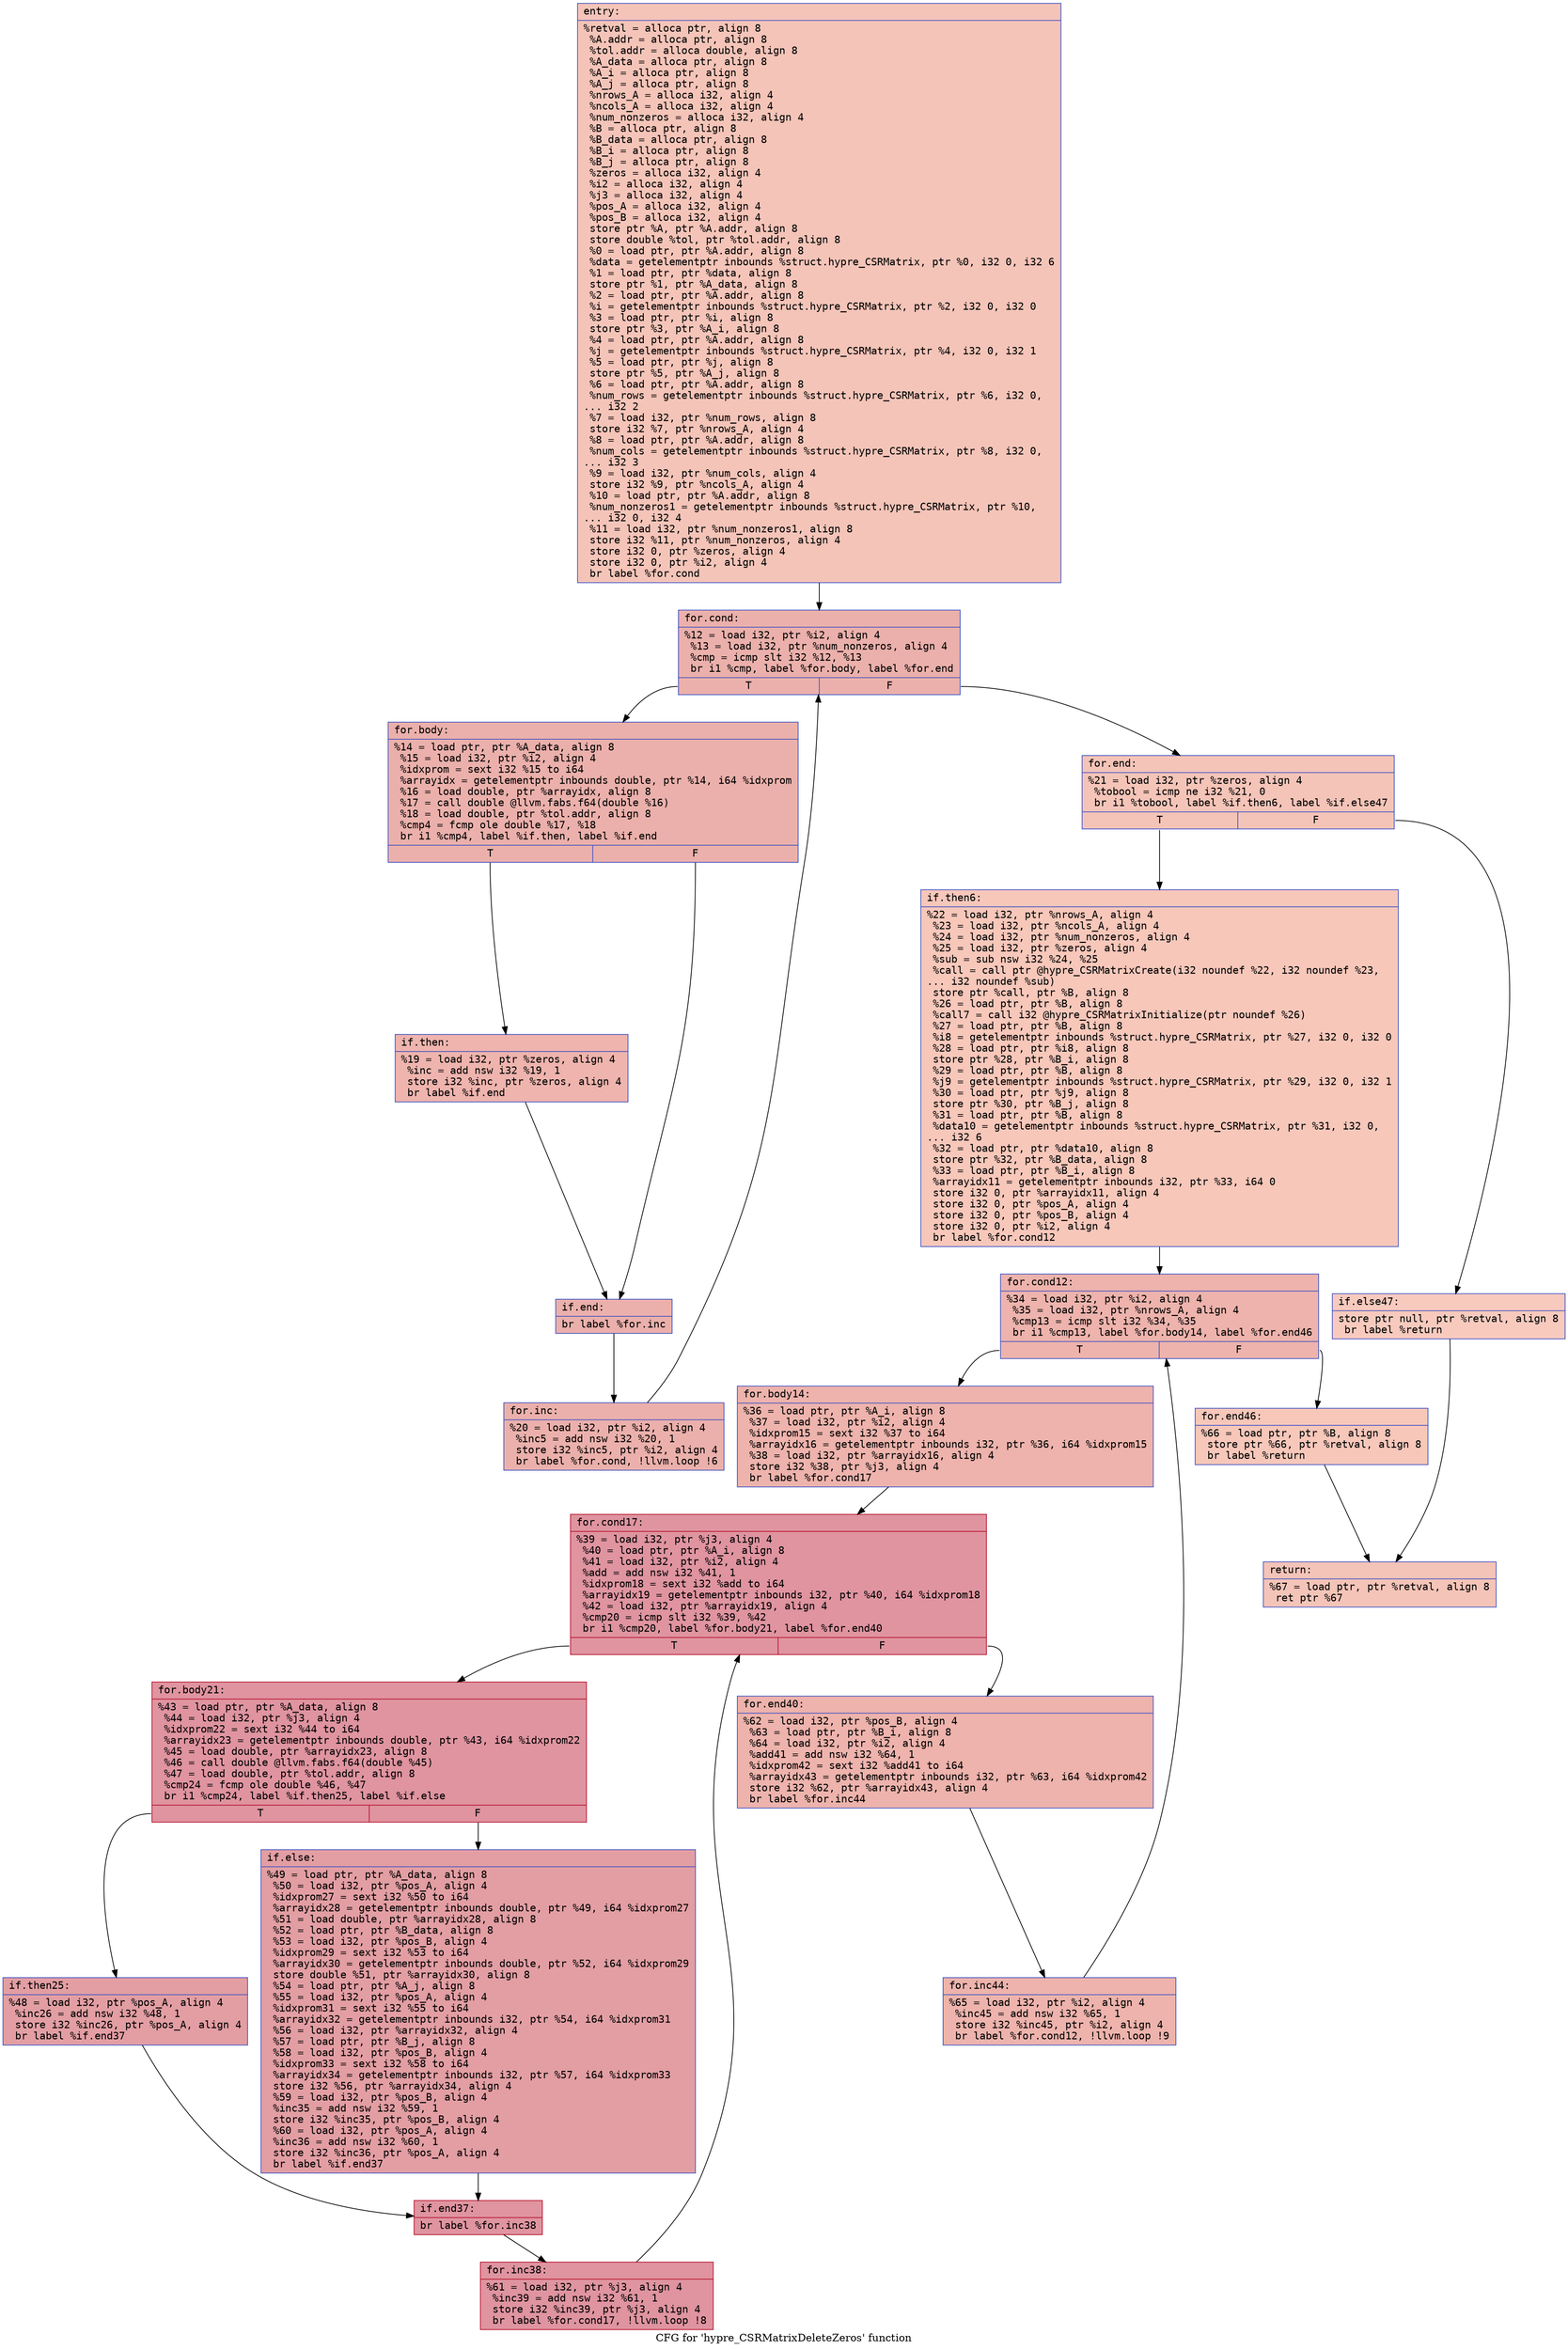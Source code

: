 digraph "CFG for 'hypre_CSRMatrixDeleteZeros' function" {
	label="CFG for 'hypre_CSRMatrixDeleteZeros' function";

	Node0x55ab6f2dba60 [shape=record,color="#3d50c3ff", style=filled, fillcolor="#e97a5f70" fontname="Courier",label="{entry:\l|  %retval = alloca ptr, align 8\l  %A.addr = alloca ptr, align 8\l  %tol.addr = alloca double, align 8\l  %A_data = alloca ptr, align 8\l  %A_i = alloca ptr, align 8\l  %A_j = alloca ptr, align 8\l  %nrows_A = alloca i32, align 4\l  %ncols_A = alloca i32, align 4\l  %num_nonzeros = alloca i32, align 4\l  %B = alloca ptr, align 8\l  %B_data = alloca ptr, align 8\l  %B_i = alloca ptr, align 8\l  %B_j = alloca ptr, align 8\l  %zeros = alloca i32, align 4\l  %i2 = alloca i32, align 4\l  %j3 = alloca i32, align 4\l  %pos_A = alloca i32, align 4\l  %pos_B = alloca i32, align 4\l  store ptr %A, ptr %A.addr, align 8\l  store double %tol, ptr %tol.addr, align 8\l  %0 = load ptr, ptr %A.addr, align 8\l  %data = getelementptr inbounds %struct.hypre_CSRMatrix, ptr %0, i32 0, i32 6\l  %1 = load ptr, ptr %data, align 8\l  store ptr %1, ptr %A_data, align 8\l  %2 = load ptr, ptr %A.addr, align 8\l  %i = getelementptr inbounds %struct.hypre_CSRMatrix, ptr %2, i32 0, i32 0\l  %3 = load ptr, ptr %i, align 8\l  store ptr %3, ptr %A_i, align 8\l  %4 = load ptr, ptr %A.addr, align 8\l  %j = getelementptr inbounds %struct.hypre_CSRMatrix, ptr %4, i32 0, i32 1\l  %5 = load ptr, ptr %j, align 8\l  store ptr %5, ptr %A_j, align 8\l  %6 = load ptr, ptr %A.addr, align 8\l  %num_rows = getelementptr inbounds %struct.hypre_CSRMatrix, ptr %6, i32 0,\l... i32 2\l  %7 = load i32, ptr %num_rows, align 8\l  store i32 %7, ptr %nrows_A, align 4\l  %8 = load ptr, ptr %A.addr, align 8\l  %num_cols = getelementptr inbounds %struct.hypre_CSRMatrix, ptr %8, i32 0,\l... i32 3\l  %9 = load i32, ptr %num_cols, align 4\l  store i32 %9, ptr %ncols_A, align 4\l  %10 = load ptr, ptr %A.addr, align 8\l  %num_nonzeros1 = getelementptr inbounds %struct.hypre_CSRMatrix, ptr %10,\l... i32 0, i32 4\l  %11 = load i32, ptr %num_nonzeros1, align 8\l  store i32 %11, ptr %num_nonzeros, align 4\l  store i32 0, ptr %zeros, align 4\l  store i32 0, ptr %i2, align 4\l  br label %for.cond\l}"];
	Node0x55ab6f2dba60 -> Node0x55ab6f2dfb40[tooltip="entry -> for.cond\nProbability 100.00%" ];
	Node0x55ab6f2dfb40 [shape=record,color="#3d50c3ff", style=filled, fillcolor="#d24b4070" fontname="Courier",label="{for.cond:\l|  %12 = load i32, ptr %i2, align 4\l  %13 = load i32, ptr %num_nonzeros, align 4\l  %cmp = icmp slt i32 %12, %13\l  br i1 %cmp, label %for.body, label %for.end\l|{<s0>T|<s1>F}}"];
	Node0x55ab6f2dfb40:s0 -> Node0x55ab6f2dfde0[tooltip="for.cond -> for.body\nProbability 96.88%" ];
	Node0x55ab6f2dfb40:s1 -> Node0x55ab6f2dfe60[tooltip="for.cond -> for.end\nProbability 3.12%" ];
	Node0x55ab6f2dfde0 [shape=record,color="#3d50c3ff", style=filled, fillcolor="#d24b4070" fontname="Courier",label="{for.body:\l|  %14 = load ptr, ptr %A_data, align 8\l  %15 = load i32, ptr %i2, align 4\l  %idxprom = sext i32 %15 to i64\l  %arrayidx = getelementptr inbounds double, ptr %14, i64 %idxprom\l  %16 = load double, ptr %arrayidx, align 8\l  %17 = call double @llvm.fabs.f64(double %16)\l  %18 = load double, ptr %tol.addr, align 8\l  %cmp4 = fcmp ole double %17, %18\l  br i1 %cmp4, label %if.then, label %if.end\l|{<s0>T|<s1>F}}"];
	Node0x55ab6f2dfde0:s0 -> Node0x55ab6f2e0500[tooltip="for.body -> if.then\nProbability 50.00%" ];
	Node0x55ab6f2dfde0:s1 -> Node0x55ab6f2e0570[tooltip="for.body -> if.end\nProbability 50.00%" ];
	Node0x55ab6f2e0500 [shape=record,color="#3d50c3ff", style=filled, fillcolor="#d8564670" fontname="Courier",label="{if.then:\l|  %19 = load i32, ptr %zeros, align 4\l  %inc = add nsw i32 %19, 1\l  store i32 %inc, ptr %zeros, align 4\l  br label %if.end\l}"];
	Node0x55ab6f2e0500 -> Node0x55ab6f2e0570[tooltip="if.then -> if.end\nProbability 100.00%" ];
	Node0x55ab6f2e0570 [shape=record,color="#3d50c3ff", style=filled, fillcolor="#d24b4070" fontname="Courier",label="{if.end:\l|  br label %for.inc\l}"];
	Node0x55ab6f2e0570 -> Node0x55ab6f2e08d0[tooltip="if.end -> for.inc\nProbability 100.00%" ];
	Node0x55ab6f2e08d0 [shape=record,color="#3d50c3ff", style=filled, fillcolor="#d24b4070" fontname="Courier",label="{for.inc:\l|  %20 = load i32, ptr %i2, align 4\l  %inc5 = add nsw i32 %20, 1\l  store i32 %inc5, ptr %i2, align 4\l  br label %for.cond, !llvm.loop !6\l}"];
	Node0x55ab6f2e08d0 -> Node0x55ab6f2dfb40[tooltip="for.inc -> for.cond\nProbability 100.00%" ];
	Node0x55ab6f2dfe60 [shape=record,color="#3d50c3ff", style=filled, fillcolor="#e97a5f70" fontname="Courier",label="{for.end:\l|  %21 = load i32, ptr %zeros, align 4\l  %tobool = icmp ne i32 %21, 0\l  br i1 %tobool, label %if.then6, label %if.else47\l|{<s0>T|<s1>F}}"];
	Node0x55ab6f2dfe60:s0 -> Node0x55ab6f2e0e70[tooltip="for.end -> if.then6\nProbability 62.50%" ];
	Node0x55ab6f2dfe60:s1 -> Node0x55ab6f2e0ef0[tooltip="for.end -> if.else47\nProbability 37.50%" ];
	Node0x55ab6f2e0e70 [shape=record,color="#3d50c3ff", style=filled, fillcolor="#ec7f6370" fontname="Courier",label="{if.then6:\l|  %22 = load i32, ptr %nrows_A, align 4\l  %23 = load i32, ptr %ncols_A, align 4\l  %24 = load i32, ptr %num_nonzeros, align 4\l  %25 = load i32, ptr %zeros, align 4\l  %sub = sub nsw i32 %24, %25\l  %call = call ptr @hypre_CSRMatrixCreate(i32 noundef %22, i32 noundef %23,\l... i32 noundef %sub)\l  store ptr %call, ptr %B, align 8\l  %26 = load ptr, ptr %B, align 8\l  %call7 = call i32 @hypre_CSRMatrixInitialize(ptr noundef %26)\l  %27 = load ptr, ptr %B, align 8\l  %i8 = getelementptr inbounds %struct.hypre_CSRMatrix, ptr %27, i32 0, i32 0\l  %28 = load ptr, ptr %i8, align 8\l  store ptr %28, ptr %B_i, align 8\l  %29 = load ptr, ptr %B, align 8\l  %j9 = getelementptr inbounds %struct.hypre_CSRMatrix, ptr %29, i32 0, i32 1\l  %30 = load ptr, ptr %j9, align 8\l  store ptr %30, ptr %B_j, align 8\l  %31 = load ptr, ptr %B, align 8\l  %data10 = getelementptr inbounds %struct.hypre_CSRMatrix, ptr %31, i32 0,\l... i32 6\l  %32 = load ptr, ptr %data10, align 8\l  store ptr %32, ptr %B_data, align 8\l  %33 = load ptr, ptr %B_i, align 8\l  %arrayidx11 = getelementptr inbounds i32, ptr %33, i64 0\l  store i32 0, ptr %arrayidx11, align 4\l  store i32 0, ptr %pos_A, align 4\l  store i32 0, ptr %pos_B, align 4\l  store i32 0, ptr %i2, align 4\l  br label %for.cond12\l}"];
	Node0x55ab6f2e0e70 -> Node0x55ab6f2e2710[tooltip="if.then6 -> for.cond12\nProbability 100.00%" ];
	Node0x55ab6f2e2710 [shape=record,color="#3d50c3ff", style=filled, fillcolor="#d6524470" fontname="Courier",label="{for.cond12:\l|  %34 = load i32, ptr %i2, align 4\l  %35 = load i32, ptr %nrows_A, align 4\l  %cmp13 = icmp slt i32 %34, %35\l  br i1 %cmp13, label %for.body14, label %for.end46\l|{<s0>T|<s1>F}}"];
	Node0x55ab6f2e2710:s0 -> Node0x55ab6f2e2980[tooltip="for.cond12 -> for.body14\nProbability 96.88%" ];
	Node0x55ab6f2e2710:s1 -> Node0x55ab6f2e2a00[tooltip="for.cond12 -> for.end46\nProbability 3.12%" ];
	Node0x55ab6f2e2980 [shape=record,color="#3d50c3ff", style=filled, fillcolor="#d6524470" fontname="Courier",label="{for.body14:\l|  %36 = load ptr, ptr %A_i, align 8\l  %37 = load i32, ptr %i2, align 4\l  %idxprom15 = sext i32 %37 to i64\l  %arrayidx16 = getelementptr inbounds i32, ptr %36, i64 %idxprom15\l  %38 = load i32, ptr %arrayidx16, align 4\l  store i32 %38, ptr %j3, align 4\l  br label %for.cond17\l}"];
	Node0x55ab6f2e2980 -> Node0x55ab6f2e2ec0[tooltip="for.body14 -> for.cond17\nProbability 100.00%" ];
	Node0x55ab6f2e2ec0 [shape=record,color="#b70d28ff", style=filled, fillcolor="#b70d2870" fontname="Courier",label="{for.cond17:\l|  %39 = load i32, ptr %j3, align 4\l  %40 = load ptr, ptr %A_i, align 8\l  %41 = load i32, ptr %i2, align 4\l  %add = add nsw i32 %41, 1\l  %idxprom18 = sext i32 %add to i64\l  %arrayidx19 = getelementptr inbounds i32, ptr %40, i64 %idxprom18\l  %42 = load i32, ptr %arrayidx19, align 4\l  %cmp20 = icmp slt i32 %39, %42\l  br i1 %cmp20, label %for.body21, label %for.end40\l|{<s0>T|<s1>F}}"];
	Node0x55ab6f2e2ec0:s0 -> Node0x55ab6f2e3480[tooltip="for.cond17 -> for.body21\nProbability 96.88%" ];
	Node0x55ab6f2e2ec0:s1 -> Node0x55ab6f2e3500[tooltip="for.cond17 -> for.end40\nProbability 3.12%" ];
	Node0x55ab6f2e3480 [shape=record,color="#b70d28ff", style=filled, fillcolor="#b70d2870" fontname="Courier",label="{for.body21:\l|  %43 = load ptr, ptr %A_data, align 8\l  %44 = load i32, ptr %j3, align 4\l  %idxprom22 = sext i32 %44 to i64\l  %arrayidx23 = getelementptr inbounds double, ptr %43, i64 %idxprom22\l  %45 = load double, ptr %arrayidx23, align 8\l  %46 = call double @llvm.fabs.f64(double %45)\l  %47 = load double, ptr %tol.addr, align 8\l  %cmp24 = fcmp ole double %46, %47\l  br i1 %cmp24, label %if.then25, label %if.else\l|{<s0>T|<s1>F}}"];
	Node0x55ab6f2e3480:s0 -> Node0x55ab6f2e4350[tooltip="for.body21 -> if.then25\nProbability 50.00%" ];
	Node0x55ab6f2e3480:s1 -> Node0x55ab6f2e43d0[tooltip="for.body21 -> if.else\nProbability 50.00%" ];
	Node0x55ab6f2e4350 [shape=record,color="#3d50c3ff", style=filled, fillcolor="#be242e70" fontname="Courier",label="{if.then25:\l|  %48 = load i32, ptr %pos_A, align 4\l  %inc26 = add nsw i32 %48, 1\l  store i32 %inc26, ptr %pos_A, align 4\l  br label %if.end37\l}"];
	Node0x55ab6f2e4350 -> Node0x55ab6f2e4720[tooltip="if.then25 -> if.end37\nProbability 100.00%" ];
	Node0x55ab6f2e43d0 [shape=record,color="#3d50c3ff", style=filled, fillcolor="#be242e70" fontname="Courier",label="{if.else:\l|  %49 = load ptr, ptr %A_data, align 8\l  %50 = load i32, ptr %pos_A, align 4\l  %idxprom27 = sext i32 %50 to i64\l  %arrayidx28 = getelementptr inbounds double, ptr %49, i64 %idxprom27\l  %51 = load double, ptr %arrayidx28, align 8\l  %52 = load ptr, ptr %B_data, align 8\l  %53 = load i32, ptr %pos_B, align 4\l  %idxprom29 = sext i32 %53 to i64\l  %arrayidx30 = getelementptr inbounds double, ptr %52, i64 %idxprom29\l  store double %51, ptr %arrayidx30, align 8\l  %54 = load ptr, ptr %A_j, align 8\l  %55 = load i32, ptr %pos_A, align 4\l  %idxprom31 = sext i32 %55 to i64\l  %arrayidx32 = getelementptr inbounds i32, ptr %54, i64 %idxprom31\l  %56 = load i32, ptr %arrayidx32, align 4\l  %57 = load ptr, ptr %B_j, align 8\l  %58 = load i32, ptr %pos_B, align 4\l  %idxprom33 = sext i32 %58 to i64\l  %arrayidx34 = getelementptr inbounds i32, ptr %57, i64 %idxprom33\l  store i32 %56, ptr %arrayidx34, align 4\l  %59 = load i32, ptr %pos_B, align 4\l  %inc35 = add nsw i32 %59, 1\l  store i32 %inc35, ptr %pos_B, align 4\l  %60 = load i32, ptr %pos_A, align 4\l  %inc36 = add nsw i32 %60, 1\l  store i32 %inc36, ptr %pos_A, align 4\l  br label %if.end37\l}"];
	Node0x55ab6f2e43d0 -> Node0x55ab6f2e4720[tooltip="if.else -> if.end37\nProbability 100.00%" ];
	Node0x55ab6f2e4720 [shape=record,color="#b70d28ff", style=filled, fillcolor="#b70d2870" fontname="Courier",label="{if.end37:\l|  br label %for.inc38\l}"];
	Node0x55ab6f2e4720 -> Node0x55ab6f2e5820[tooltip="if.end37 -> for.inc38\nProbability 100.00%" ];
	Node0x55ab6f2e5820 [shape=record,color="#b70d28ff", style=filled, fillcolor="#b70d2870" fontname="Courier",label="{for.inc38:\l|  %61 = load i32, ptr %j3, align 4\l  %inc39 = add nsw i32 %61, 1\l  store i32 %inc39, ptr %j3, align 4\l  br label %for.cond17, !llvm.loop !8\l}"];
	Node0x55ab6f2e5820 -> Node0x55ab6f2e2ec0[tooltip="for.inc38 -> for.cond17\nProbability 100.00%" ];
	Node0x55ab6f2e3500 [shape=record,color="#3d50c3ff", style=filled, fillcolor="#d6524470" fontname="Courier",label="{for.end40:\l|  %62 = load i32, ptr %pos_B, align 4\l  %63 = load ptr, ptr %B_i, align 8\l  %64 = load i32, ptr %i2, align 4\l  %add41 = add nsw i32 %64, 1\l  %idxprom42 = sext i32 %add41 to i64\l  %arrayidx43 = getelementptr inbounds i32, ptr %63, i64 %idxprom42\l  store i32 %62, ptr %arrayidx43, align 4\l  br label %for.inc44\l}"];
	Node0x55ab6f2e3500 -> Node0x55ab6f2e60e0[tooltip="for.end40 -> for.inc44\nProbability 100.00%" ];
	Node0x55ab6f2e60e0 [shape=record,color="#3d50c3ff", style=filled, fillcolor="#d6524470" fontname="Courier",label="{for.inc44:\l|  %65 = load i32, ptr %i2, align 4\l  %inc45 = add nsw i32 %65, 1\l  store i32 %inc45, ptr %i2, align 4\l  br label %for.cond12, !llvm.loop !9\l}"];
	Node0x55ab6f2e60e0 -> Node0x55ab6f2e2710[tooltip="for.inc44 -> for.cond12\nProbability 100.00%" ];
	Node0x55ab6f2e2a00 [shape=record,color="#3d50c3ff", style=filled, fillcolor="#ec7f6370" fontname="Courier",label="{for.end46:\l|  %66 = load ptr, ptr %B, align 8\l  store ptr %66, ptr %retval, align 8\l  br label %return\l}"];
	Node0x55ab6f2e2a00 -> Node0x55ab6f2e6680[tooltip="for.end46 -> return\nProbability 100.00%" ];
	Node0x55ab6f2e0ef0 [shape=record,color="#3d50c3ff", style=filled, fillcolor="#ef886b70" fontname="Courier",label="{if.else47:\l|  store ptr null, ptr %retval, align 8\l  br label %return\l}"];
	Node0x55ab6f2e0ef0 -> Node0x55ab6f2e6680[tooltip="if.else47 -> return\nProbability 100.00%" ];
	Node0x55ab6f2e6680 [shape=record,color="#3d50c3ff", style=filled, fillcolor="#e97a5f70" fontname="Courier",label="{return:\l|  %67 = load ptr, ptr %retval, align 8\l  ret ptr %67\l}"];
}
